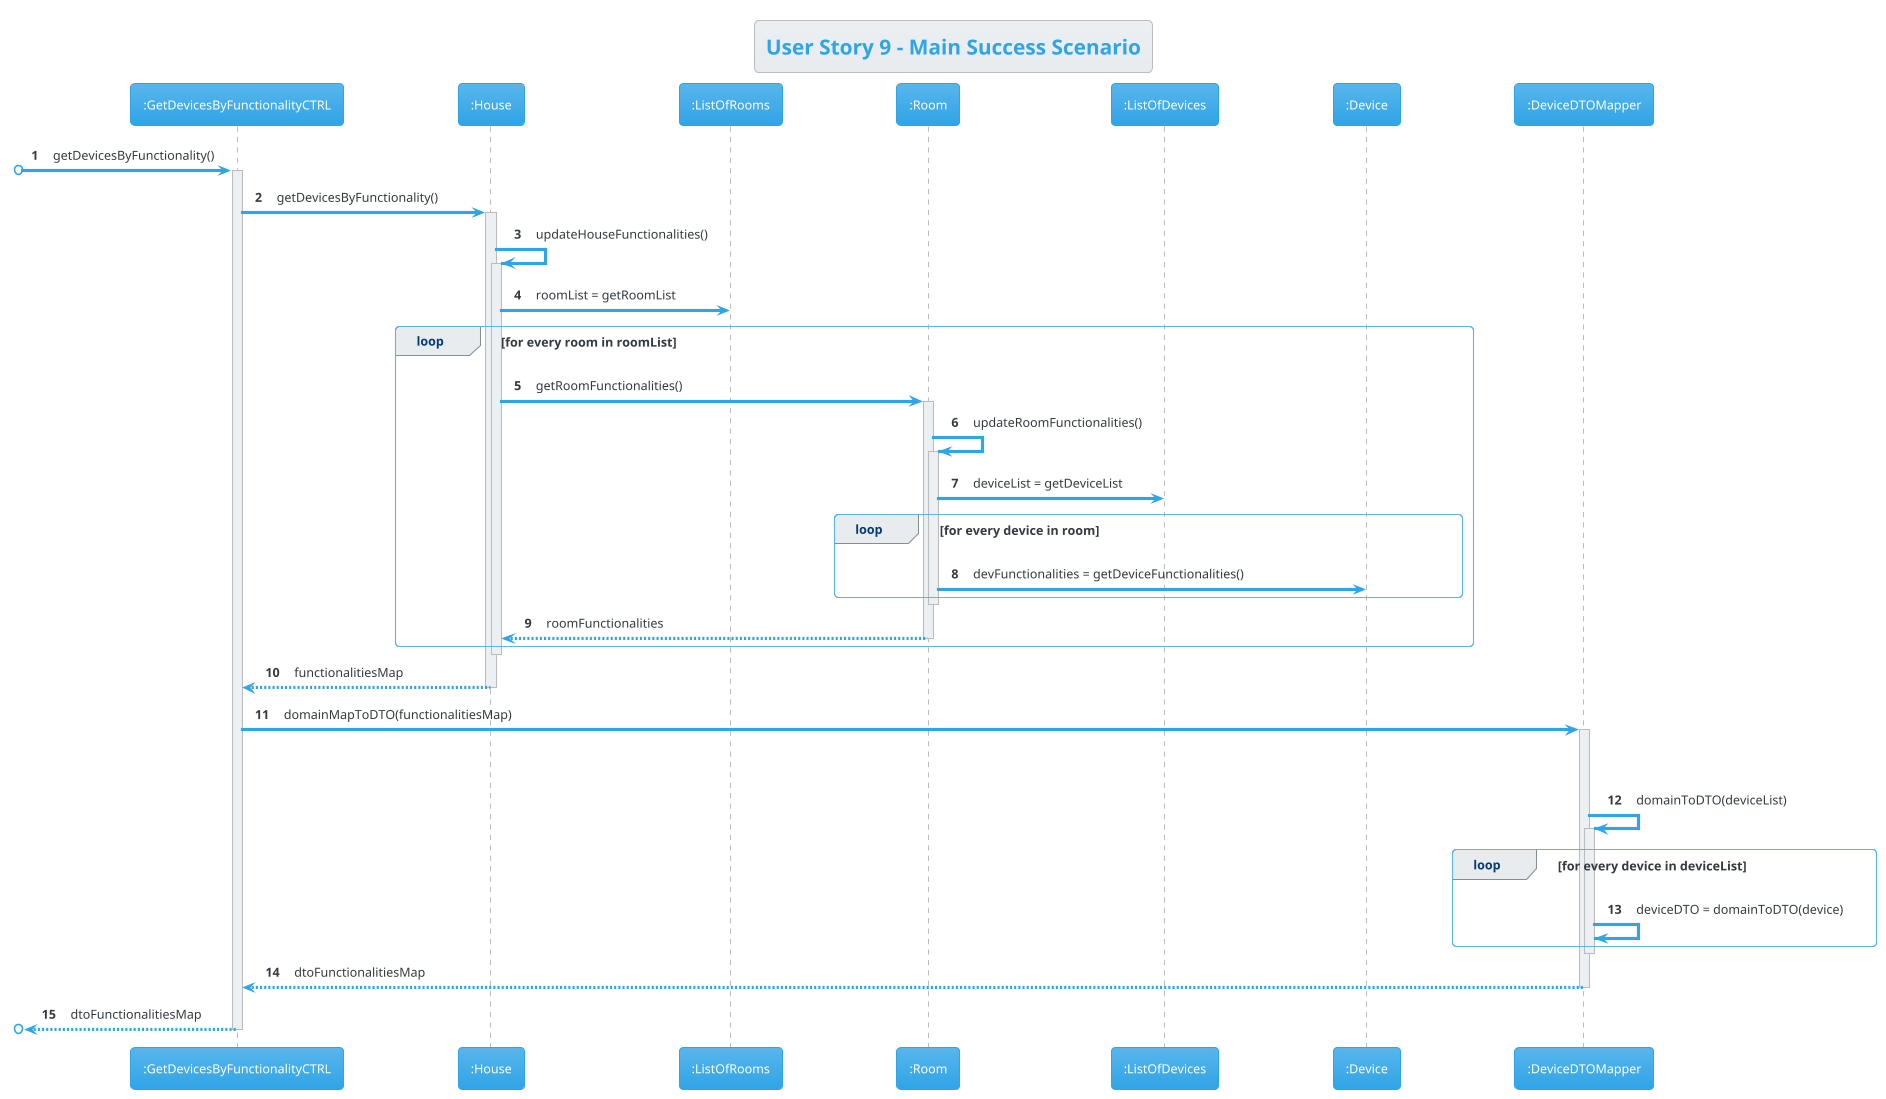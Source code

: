 @startuml
!theme cerulean
title User Story 9 - Main Success Scenario

autonumber

participant ":GetDevicesByFunctionalityCTRL" as C
participant ":House" as H
participant ":ListOfRooms" as LOR
participant ":Room" as R
participant ":ListOfDevices" as LOD
participant ":Device" as D
participant ":DeviceDTOMapper" as DM
skinparam ParticipantPadding 50

[o-> C : getDevicesByFunctionality()
activate C
C -> H : getDevicesByFunctionality()
activate H
H -> H : updateHouseFunctionalities()
activate H
H -> LOR : roomList = getRoomList
loop for every room in roomList
   H -> R : getRoomFunctionalities()
   activate R
   R -> R : updateRoomFunctionalities()
   activate R
   R -> LOD : deviceList = getDeviceList
loop for every device in room
   R -> D : devFunctionalities = getDeviceFunctionalities()
end
deactivate R
R --> H : roomFunctionalities
deactivate R
end
deactivate H
H --> C : functionalitiesMap
deactivate H
C -> DM : domainMapToDTO(functionalitiesMap)
activate DM
loop for every deviceList in functionalitiesMap
DM -> DM : domainToDTO(deviceList)
activate DM
loop for every device in deviceList
DM -> DM : deviceDTO = domainToDTO(device)
end
deactivate DM
DM --> C : dtoFunctionalitiesMap
deactivate DM
[o<-- C : dtoFunctionalitiesMap
deactivate C
@enduml